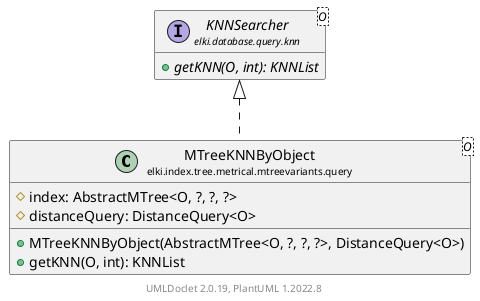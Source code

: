 @startuml
    remove .*\.(Instance|Par|Parameterizer|Factory)$
    set namespaceSeparator none
    hide empty fields
    hide empty methods

    class "<size:14>MTreeKNNByObject\n<size:10>elki.index.tree.metrical.mtreevariants.query" as elki.index.tree.metrical.mtreevariants.query.MTreeKNNByObject<O> [[MTreeKNNByObject.html]] {
        #index: AbstractMTree<O, ?, ?, ?>
        #distanceQuery: DistanceQuery<O>
        +MTreeKNNByObject(AbstractMTree<O, ?, ?, ?>, DistanceQuery<O>)
        +getKNN(O, int): KNNList
    }

    interface "<size:14>KNNSearcher\n<size:10>elki.database.query.knn" as elki.database.query.knn.KNNSearcher<O> [[../../../../../database/query/knn/KNNSearcher.html]] {
        {abstract} +getKNN(O, int): KNNList
    }

    elki.database.query.knn.KNNSearcher <|.. elki.index.tree.metrical.mtreevariants.query.MTreeKNNByObject

    center footer UMLDoclet 2.0.19, PlantUML 1.2022.8
@enduml
